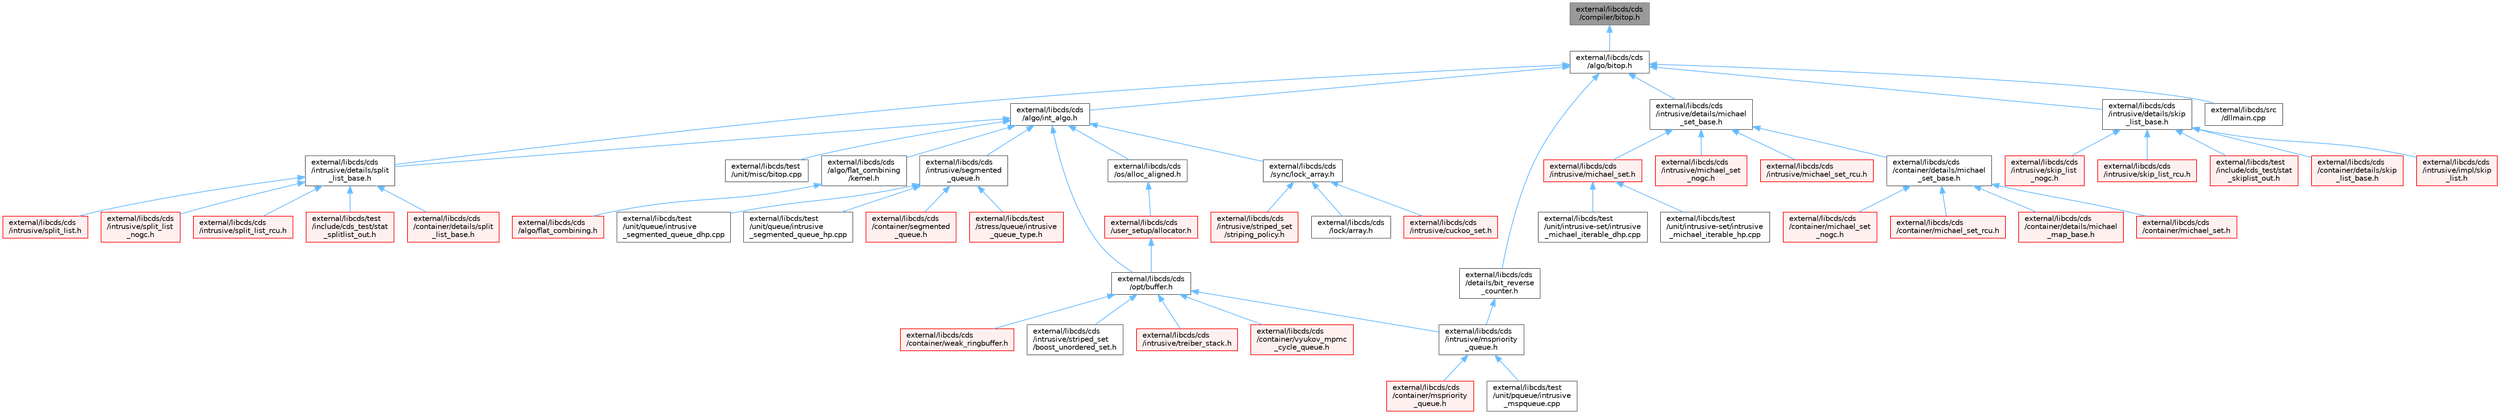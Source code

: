 digraph "external/libcds/cds/compiler/bitop.h"
{
 // LATEX_PDF_SIZE
  bgcolor="transparent";
  edge [fontname=Helvetica,fontsize=10,labelfontname=Helvetica,labelfontsize=10];
  node [fontname=Helvetica,fontsize=10,shape=box,height=0.2,width=0.4];
  Node1 [id="Node000001",label="external/libcds/cds\l/compiler/bitop.h",height=0.2,width=0.4,color="gray40", fillcolor="grey60", style="filled", fontcolor="black",tooltip=" "];
  Node1 -> Node2 [id="edge1_Node000001_Node000002",dir="back",color="steelblue1",style="solid",tooltip=" "];
  Node2 [id="Node000002",label="external/libcds/cds\l/algo/bitop.h",height=0.2,width=0.4,color="grey40", fillcolor="white", style="filled",URL="$algo_2bitop_8h.html",tooltip=" "];
  Node2 -> Node3 [id="edge2_Node000002_Node000003",dir="back",color="steelblue1",style="solid",tooltip=" "];
  Node3 [id="Node000003",label="external/libcds/cds\l/algo/int_algo.h",height=0.2,width=0.4,color="grey40", fillcolor="white", style="filled",URL="$int__algo_8h.html",tooltip=" "];
  Node3 -> Node4 [id="edge3_Node000003_Node000004",dir="back",color="steelblue1",style="solid",tooltip=" "];
  Node4 [id="Node000004",label="external/libcds/cds\l/algo/flat_combining\l/kernel.h",height=0.2,width=0.4,color="grey40", fillcolor="white", style="filled",URL="$libcds_2cds_2algo_2flat__combining_2kernel_8h.html",tooltip=" "];
  Node4 -> Node5 [id="edge4_Node000004_Node000005",dir="back",color="steelblue1",style="solid",tooltip=" "];
  Node5 [id="Node000005",label="external/libcds/cds\l/algo/flat_combining.h",height=0.2,width=0.4,color="red", fillcolor="#FFF0F0", style="filled",URL="$flat__combining_8h.html",tooltip=" "];
  Node3 -> Node42 [id="edge5_Node000003_Node000042",dir="back",color="steelblue1",style="solid",tooltip=" "];
  Node42 [id="Node000042",label="external/libcds/cds\l/intrusive/details/split\l_list_base.h",height=0.2,width=0.4,color="grey40", fillcolor="white", style="filled",URL="$intrusive_2details_2split__list__base_8h.html",tooltip=" "];
  Node42 -> Node43 [id="edge6_Node000042_Node000043",dir="back",color="steelblue1",style="solid",tooltip=" "];
  Node43 [id="Node000043",label="external/libcds/cds\l/container/details/split\l_list_base.h",height=0.2,width=0.4,color="red", fillcolor="#FFF0F0", style="filled",URL="$container_2details_2split__list__base_8h.html",tooltip=" "];
  Node42 -> Node102 [id="edge7_Node000042_Node000102",dir="back",color="steelblue1",style="solid",tooltip=" "];
  Node102 [id="Node000102",label="external/libcds/cds\l/intrusive/split_list.h",height=0.2,width=0.4,color="red", fillcolor="#FFF0F0", style="filled",URL="$split__list_8h.html",tooltip=" "];
  Node42 -> Node109 [id="edge8_Node000042_Node000109",dir="back",color="steelblue1",style="solid",tooltip=" "];
  Node109 [id="Node000109",label="external/libcds/cds\l/intrusive/split_list\l_nogc.h",height=0.2,width=0.4,color="red", fillcolor="#FFF0F0", style="filled",URL="$split__list__nogc_8h.html",tooltip=" "];
  Node42 -> Node112 [id="edge9_Node000042_Node000112",dir="back",color="steelblue1",style="solid",tooltip=" "];
  Node112 [id="Node000112",label="external/libcds/cds\l/intrusive/split_list_rcu.h",height=0.2,width=0.4,color="red", fillcolor="#FFF0F0", style="filled",URL="$split__list__rcu_8h.html",tooltip=" "];
  Node42 -> Node121 [id="edge10_Node000042_Node000121",dir="back",color="steelblue1",style="solid",tooltip=" "];
  Node121 [id="Node000121",label="external/libcds/test\l/include/cds_test/stat\l_splitlist_out.h",height=0.2,width=0.4,color="red", fillcolor="#FFF0F0", style="filled",URL="$stat__splitlist__out_8h.html",tooltip=" "];
  Node3 -> Node122 [id="edge11_Node000003_Node000122",dir="back",color="steelblue1",style="solid",tooltip=" "];
  Node122 [id="Node000122",label="external/libcds/cds\l/intrusive/segmented\l_queue.h",height=0.2,width=0.4,color="grey40", fillcolor="white", style="filled",URL="$intrusive_2segmented__queue_8h.html",tooltip=" "];
  Node122 -> Node123 [id="edge12_Node000122_Node000123",dir="back",color="steelblue1",style="solid",tooltip=" "];
  Node123 [id="Node000123",label="external/libcds/cds\l/container/segmented\l_queue.h",height=0.2,width=0.4,color="red", fillcolor="#FFF0F0", style="filled",URL="$container_2segmented__queue_8h.html",tooltip=" "];
  Node122 -> Node32 [id="edge13_Node000122_Node000032",dir="back",color="steelblue1",style="solid",tooltip=" "];
  Node32 [id="Node000032",label="external/libcds/test\l/stress/queue/intrusive\l_queue_type.h",height=0.2,width=0.4,color="red", fillcolor="#FFF0F0", style="filled",URL="$intrusive__queue__type_8h.html",tooltip=" "];
  Node122 -> Node126 [id="edge14_Node000122_Node000126",dir="back",color="steelblue1",style="solid",tooltip=" "];
  Node126 [id="Node000126",label="external/libcds/test\l/unit/queue/intrusive\l_segmented_queue_dhp.cpp",height=0.2,width=0.4,color="grey40", fillcolor="white", style="filled",URL="$intrusive__segmented__queue__dhp_8cpp.html",tooltip=" "];
  Node122 -> Node127 [id="edge15_Node000122_Node000127",dir="back",color="steelblue1",style="solid",tooltip=" "];
  Node127 [id="Node000127",label="external/libcds/test\l/unit/queue/intrusive\l_segmented_queue_hp.cpp",height=0.2,width=0.4,color="grey40", fillcolor="white", style="filled",URL="$intrusive__segmented__queue__hp_8cpp.html",tooltip=" "];
  Node3 -> Node128 [id="edge16_Node000003_Node000128",dir="back",color="steelblue1",style="solid",tooltip=" "];
  Node128 [id="Node000128",label="external/libcds/cds\l/opt/buffer.h",height=0.2,width=0.4,color="grey40", fillcolor="white", style="filled",URL="$external_2libcds_2cds_2opt_2buffer_8h.html",tooltip=" "];
  Node128 -> Node129 [id="edge17_Node000128_Node000129",dir="back",color="steelblue1",style="solid",tooltip=" "];
  Node129 [id="Node000129",label="external/libcds/cds\l/container/vyukov_mpmc\l_cycle_queue.h",height=0.2,width=0.4,color="red", fillcolor="#FFF0F0", style="filled",URL="$container_2vyukov__mpmc__cycle__queue_8h.html",tooltip=" "];
  Node128 -> Node356 [id="edge18_Node000128_Node000356",dir="back",color="steelblue1",style="solid",tooltip=" "];
  Node356 [id="Node000356",label="external/libcds/cds\l/container/weak_ringbuffer.h",height=0.2,width=0.4,color="red", fillcolor="#FFF0F0", style="filled",URL="$weak__ringbuffer_8h.html",tooltip=" "];
  Node128 -> Node358 [id="edge19_Node000128_Node000358",dir="back",color="steelblue1",style="solid",tooltip=" "];
  Node358 [id="Node000358",label="external/libcds/cds\l/intrusive/mspriority\l_queue.h",height=0.2,width=0.4,color="grey40", fillcolor="white", style="filled",URL="$intrusive_2mspriority__queue_8h.html",tooltip=" "];
  Node358 -> Node359 [id="edge20_Node000358_Node000359",dir="back",color="steelblue1",style="solid",tooltip=" "];
  Node359 [id="Node000359",label="external/libcds/cds\l/container/mspriority\l_queue.h",height=0.2,width=0.4,color="red", fillcolor="#FFF0F0", style="filled",URL="$container_2mspriority__queue_8h.html",tooltip=" "];
  Node358 -> Node361 [id="edge21_Node000358_Node000361",dir="back",color="steelblue1",style="solid",tooltip=" "];
  Node361 [id="Node000361",label="external/libcds/test\l/unit/pqueue/intrusive\l_mspqueue.cpp",height=0.2,width=0.4,color="grey40", fillcolor="white", style="filled",URL="$intrusive__mspqueue_8cpp.html",tooltip=" "];
  Node128 -> Node362 [id="edge22_Node000128_Node000362",dir="back",color="steelblue1",style="solid",tooltip=" "];
  Node362 [id="Node000362",label="external/libcds/cds\l/intrusive/striped_set\l/boost_unordered_set.h",height=0.2,width=0.4,color="grey40", fillcolor="white", style="filled",URL="$intrusive_2striped__set_2boost__unordered__set_8h.html",tooltip=" "];
  Node128 -> Node363 [id="edge23_Node000128_Node000363",dir="back",color="steelblue1",style="solid",tooltip=" "];
  Node363 [id="Node000363",label="external/libcds/cds\l/intrusive/treiber_stack.h",height=0.2,width=0.4,color="red", fillcolor="#FFF0F0", style="filled",URL="$intrusive_2treiber__stack_8h.html",tooltip=" "];
  Node3 -> Node370 [id="edge24_Node000003_Node000370",dir="back",color="steelblue1",style="solid",tooltip=" "];
  Node370 [id="Node000370",label="external/libcds/cds\l/os/alloc_aligned.h",height=0.2,width=0.4,color="grey40", fillcolor="white", style="filled",URL="$alloc__aligned_8h.html",tooltip=" "];
  Node370 -> Node371 [id="edge25_Node000370_Node000371",dir="back",color="steelblue1",style="solid",tooltip=" "];
  Node371 [id="Node000371",label="external/libcds/cds\l/user_setup/allocator.h",height=0.2,width=0.4,color="red", fillcolor="#FFF0F0", style="filled",URL="$external_2libcds_2cds_2user__setup_2allocator_8h.html",tooltip="Default implementation of allocator classes."];
  Node371 -> Node128 [id="edge26_Node000371_Node000128",dir="back",color="steelblue1",style="solid",tooltip=" "];
  Node3 -> Node635 [id="edge27_Node000003_Node000635",dir="back",color="steelblue1",style="solid",tooltip=" "];
  Node635 [id="Node000635",label="external/libcds/cds\l/sync/lock_array.h",height=0.2,width=0.4,color="grey40", fillcolor="white", style="filled",URL="$lock__array_8h.html",tooltip=" "];
  Node635 -> Node518 [id="edge28_Node000635_Node000518",dir="back",color="steelblue1",style="solid",tooltip=" "];
  Node518 [id="Node000518",label="external/libcds/cds\l/intrusive/cuckoo_set.h",height=0.2,width=0.4,color="red", fillcolor="#FFF0F0", style="filled",URL="$intrusive_2cuckoo__set_8h.html",tooltip=" "];
  Node635 -> Node636 [id="edge29_Node000635_Node000636",dir="back",color="steelblue1",style="solid",tooltip=" "];
  Node636 [id="Node000636",label="external/libcds/cds\l/intrusive/striped_set\l/striping_policy.h",height=0.2,width=0.4,color="red", fillcolor="#FFF0F0", style="filled",URL="$striping__policy_8h.html",tooltip=" "];
  Node635 -> Node657 [id="edge30_Node000635_Node000657",dir="back",color="steelblue1",style="solid",tooltip=" "];
  Node657 [id="Node000657",label="external/libcds/cds\l/lock/array.h",height=0.2,width=0.4,color="grey40", fillcolor="white", style="filled",URL="$external_2libcds_2cds_2lock_2array_8h.html",tooltip=" "];
  Node3 -> Node1081 [id="edge31_Node000003_Node001081",dir="back",color="steelblue1",style="solid",tooltip=" "];
  Node1081 [id="Node001081",label="external/libcds/test\l/unit/misc/bitop.cpp",height=0.2,width=0.4,color="grey40", fillcolor="white", style="filled",URL="$bitop_8cpp.html",tooltip=" "];
  Node2 -> Node1082 [id="edge32_Node000002_Node001082",dir="back",color="steelblue1",style="solid",tooltip=" "];
  Node1082 [id="Node001082",label="external/libcds/cds\l/details/bit_reverse\l_counter.h",height=0.2,width=0.4,color="grey40", fillcolor="white", style="filled",URL="$bit__reverse__counter_8h.html",tooltip=" "];
  Node1082 -> Node358 [id="edge33_Node001082_Node000358",dir="back",color="steelblue1",style="solid",tooltip=" "];
  Node2 -> Node588 [id="edge34_Node000002_Node000588",dir="back",color="steelblue1",style="solid",tooltip=" "];
  Node588 [id="Node000588",label="external/libcds/cds\l/intrusive/details/michael\l_set_base.h",height=0.2,width=0.4,color="grey40", fillcolor="white", style="filled",URL="$intrusive_2details_2michael__set__base_8h.html",tooltip=" "];
  Node588 -> Node589 [id="edge35_Node000588_Node000589",dir="back",color="steelblue1",style="solid",tooltip=" "];
  Node589 [id="Node000589",label="external/libcds/cds\l/container/details/michael\l_set_base.h",height=0.2,width=0.4,color="grey40", fillcolor="white", style="filled",URL="$container_2details_2michael__set__base_8h.html",tooltip=" "];
  Node589 -> Node590 [id="edge36_Node000589_Node000590",dir="back",color="steelblue1",style="solid",tooltip=" "];
  Node590 [id="Node000590",label="external/libcds/cds\l/container/details/michael\l_map_base.h",height=0.2,width=0.4,color="red", fillcolor="#FFF0F0", style="filled",URL="$michael__map__base_8h.html",tooltip=" "];
  Node589 -> Node389 [id="edge37_Node000589_Node000389",dir="back",color="steelblue1",style="solid",tooltip=" "];
  Node389 [id="Node000389",label="external/libcds/cds\l/container/michael_set.h",height=0.2,width=0.4,color="red", fillcolor="#FFF0F0", style="filled",URL="$container_2michael__set_8h.html",tooltip=" "];
  Node589 -> Node591 [id="edge38_Node000589_Node000591",dir="back",color="steelblue1",style="solid",tooltip=" "];
  Node591 [id="Node000591",label="external/libcds/cds\l/container/michael_set\l_nogc.h",height=0.2,width=0.4,color="red", fillcolor="#FFF0F0", style="filled",URL="$container_2michael__set__nogc_8h.html",tooltip=" "];
  Node589 -> Node396 [id="edge39_Node000589_Node000396",dir="back",color="steelblue1",style="solid",tooltip=" "];
  Node396 [id="Node000396",label="external/libcds/cds\l/container/michael_set_rcu.h",height=0.2,width=0.4,color="red", fillcolor="#FFF0F0", style="filled",URL="$container_2michael__set__rcu_8h.html",tooltip=" "];
  Node588 -> Node552 [id="edge40_Node000588_Node000552",dir="back",color="steelblue1",style="solid",tooltip=" "];
  Node552 [id="Node000552",label="external/libcds/cds\l/intrusive/michael_set.h",height=0.2,width=0.4,color="red", fillcolor="#FFF0F0", style="filled",URL="$intrusive_2michael__set_8h.html",tooltip=" "];
  Node552 -> Node548 [id="edge41_Node000552_Node000548",dir="back",color="steelblue1",style="solid",tooltip=" "];
  Node548 [id="Node000548",label="external/libcds/test\l/unit/intrusive-set/intrusive\l_michael_iterable_dhp.cpp",height=0.2,width=0.4,color="grey40", fillcolor="white", style="filled",URL="$intrusive__michael__iterable__dhp_8cpp.html",tooltip=" "];
  Node552 -> Node551 [id="edge42_Node000552_Node000551",dir="back",color="steelblue1",style="solid",tooltip=" "];
  Node551 [id="Node000551",label="external/libcds/test\l/unit/intrusive-set/intrusive\l_michael_iterable_hp.cpp",height=0.2,width=0.4,color="grey40", fillcolor="white", style="filled",URL="$intrusive__michael__iterable__hp_8cpp.html",tooltip=" "];
  Node588 -> Node592 [id="edge43_Node000588_Node000592",dir="back",color="steelblue1",style="solid",tooltip=" "];
  Node592 [id="Node000592",label="external/libcds/cds\l/intrusive/michael_set\l_nogc.h",height=0.2,width=0.4,color="red", fillcolor="#FFF0F0", style="filled",URL="$intrusive_2michael__set__nogc_8h.html",tooltip=" "];
  Node588 -> Node593 [id="edge44_Node000588_Node000593",dir="back",color="steelblue1",style="solid",tooltip=" "];
  Node593 [id="Node000593",label="external/libcds/cds\l/intrusive/michael_set_rcu.h",height=0.2,width=0.4,color="red", fillcolor="#FFF0F0", style="filled",URL="$intrusive_2michael__set__rcu_8h.html",tooltip=" "];
  Node2 -> Node605 [id="edge45_Node000002_Node000605",dir="back",color="steelblue1",style="solid",tooltip=" "];
  Node605 [id="Node000605",label="external/libcds/cds\l/intrusive/details/skip\l_list_base.h",height=0.2,width=0.4,color="grey40", fillcolor="white", style="filled",URL="$intrusive_2details_2skip__list__base_8h.html",tooltip=" "];
  Node605 -> Node492 [id="edge46_Node000605_Node000492",dir="back",color="steelblue1",style="solid",tooltip=" "];
  Node492 [id="Node000492",label="external/libcds/cds\l/container/details/skip\l_list_base.h",height=0.2,width=0.4,color="red", fillcolor="#FFF0F0", style="filled",URL="$container_2details_2skip__list__base_8h.html",tooltip=" "];
  Node605 -> Node606 [id="edge47_Node000605_Node000606",dir="back",color="steelblue1",style="solid",tooltip=" "];
  Node606 [id="Node000606",label="external/libcds/cds\l/intrusive/impl/skip\l_list.h",height=0.2,width=0.4,color="red", fillcolor="#FFF0F0", style="filled",URL="$skip__list_8h.html",tooltip=" "];
  Node605 -> Node611 [id="edge48_Node000605_Node000611",dir="back",color="steelblue1",style="solid",tooltip=" "];
  Node611 [id="Node000611",label="external/libcds/cds\l/intrusive/skip_list\l_nogc.h",height=0.2,width=0.4,color="red", fillcolor="#FFF0F0", style="filled",URL="$skip__list__nogc_8h.html",tooltip=" "];
  Node605 -> Node613 [id="edge49_Node000605_Node000613",dir="back",color="steelblue1",style="solid",tooltip=" "];
  Node613 [id="Node000613",label="external/libcds/cds\l/intrusive/skip_list_rcu.h",height=0.2,width=0.4,color="red", fillcolor="#FFF0F0", style="filled",URL="$skip__list__rcu_8h.html",tooltip=" "];
  Node605 -> Node616 [id="edge50_Node000605_Node000616",dir="back",color="steelblue1",style="solid",tooltip=" "];
  Node616 [id="Node000616",label="external/libcds/test\l/include/cds_test/stat\l_skiplist_out.h",height=0.2,width=0.4,color="red", fillcolor="#FFF0F0", style="filled",URL="$stat__skiplist__out_8h.html",tooltip=" "];
  Node2 -> Node42 [id="edge51_Node000002_Node000042",dir="back",color="steelblue1",style="solid",tooltip=" "];
  Node2 -> Node1083 [id="edge52_Node000002_Node001083",dir="back",color="steelblue1",style="solid",tooltip=" "];
  Node1083 [id="Node001083",label="external/libcds/src\l/dllmain.cpp",height=0.2,width=0.4,color="grey40", fillcolor="white", style="filled",URL="$dllmain_8cpp.html",tooltip=" "];
}

